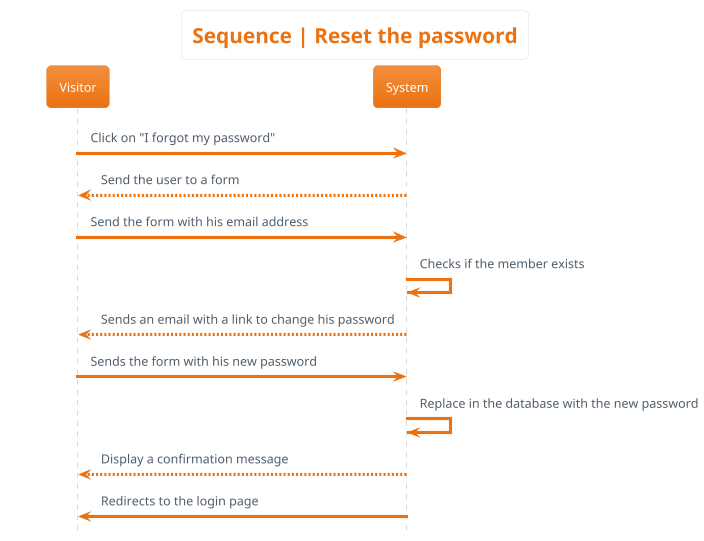 @startuml sequence__reset_password
hide footbox
skinparam actorStyle awesome
!theme aws-orange
skinparam backgroundcolor White

'Titre'
title Sequence | Reset the password

'Déroulement'
Visitor -> System : Click on "I forgot my password"
System --> Visitor : Send the user to a form
Visitor -> System : Send the form with his email address
System -> System: Checks if the member exists
System --> Visitor: Sends an email with a link to change his password
Visitor -> System: Sends the form with his new password
System -> System : Replace in the database with the new password
System --> Visitor : Display a confirmation message
System -> Visitor : Redirects to the login page
@enduml